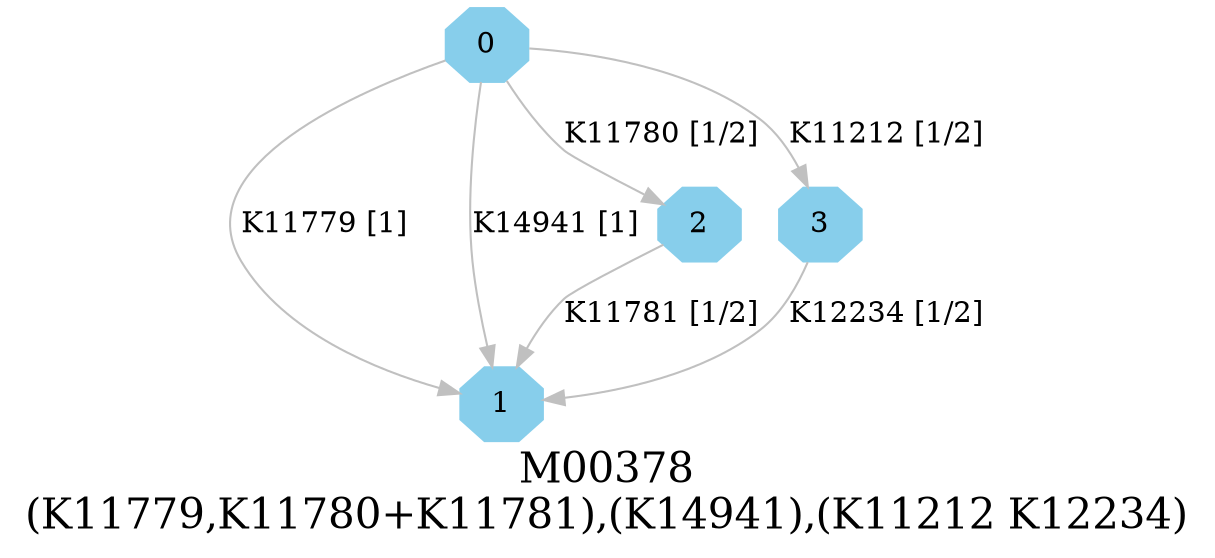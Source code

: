 digraph G {
graph [label="M00378
(K11779,K11780+K11781),(K14941),(K11212 K12234)",fontsize=20];
node [shape=box,style=filled];
edge [len=3,color=grey];
{node [width=.3,height=.3,shape=octagon,style=filled,color=skyblue] 0 1 2 3 }
0 -> 1 [label="K11779 [1]"];
0 -> 1 [label="K14941 [1]"];
0 -> 2 [label="K11780 [1/2]"];
0 -> 3 [label="K11212 [1/2]"];
2 -> 1 [label="K11781 [1/2]"];
3 -> 1 [label="K12234 [1/2]"];
}